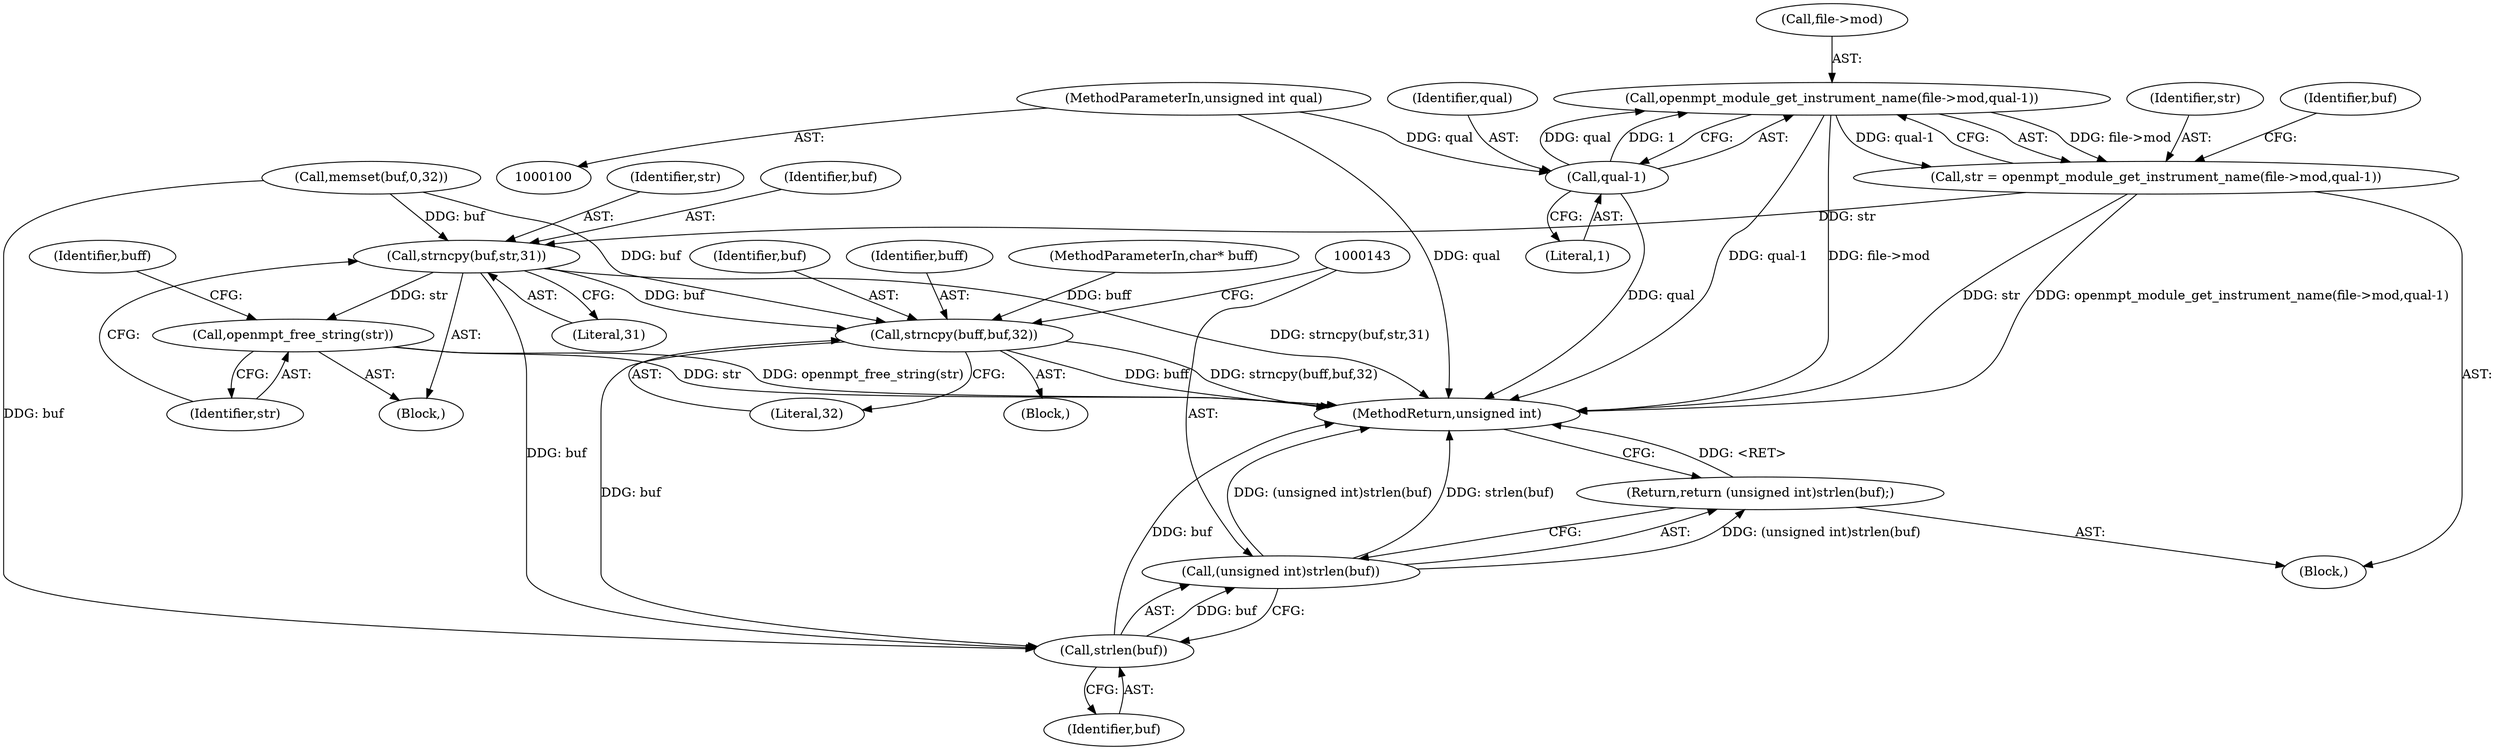digraph "0_openmpt_927688ddab43c2b203569de79407a899e734fabe@API" {
"1000114" [label="(Call,openmpt_module_get_instrument_name(file->mod,qual-1))"];
"1000118" [label="(Call,qual-1)"];
"1000102" [label="(MethodParameterIn,unsigned int qual)"];
"1000112" [label="(Call,str = openmpt_module_get_instrument_name(file->mod,qual-1))"];
"1000128" [label="(Call,strncpy(buf,str,31))"];
"1000132" [label="(Call,openmpt_free_string(str))"];
"1000137" [label="(Call,strncpy(buff,buf,32))"];
"1000144" [label="(Call,strlen(buf))"];
"1000142" [label="(Call,(unsigned int)strlen(buf))"];
"1000141" [label="(Return,return (unsigned int)strlen(buf);)"];
"1000121" [label="(Call,memset(buf,0,32))"];
"1000138" [label="(Identifier,buff)"];
"1000104" [label="(Block,)"];
"1000114" [label="(Call,openmpt_module_get_instrument_name(file->mod,qual-1))"];
"1000113" [label="(Identifier,str)"];
"1000145" [label="(Identifier,buf)"];
"1000132" [label="(Call,openmpt_free_string(str))"];
"1000112" [label="(Call,str = openmpt_module_get_instrument_name(file->mod,qual-1))"];
"1000130" [label="(Identifier,str)"];
"1000146" [label="(MethodReturn,unsigned int)"];
"1000115" [label="(Call,file->mod)"];
"1000140" [label="(Literal,32)"];
"1000103" [label="(MethodParameterIn,char* buff)"];
"1000122" [label="(Identifier,buf)"];
"1000129" [label="(Identifier,buf)"];
"1000131" [label="(Literal,31)"];
"1000137" [label="(Call,strncpy(buff,buf,32))"];
"1000118" [label="(Call,qual-1)"];
"1000135" [label="(Identifier,buff)"];
"1000102" [label="(MethodParameterIn,unsigned int qual)"];
"1000133" [label="(Identifier,str)"];
"1000136" [label="(Block,)"];
"1000119" [label="(Identifier,qual)"];
"1000144" [label="(Call,strlen(buf))"];
"1000120" [label="(Literal,1)"];
"1000142" [label="(Call,(unsigned int)strlen(buf))"];
"1000139" [label="(Identifier,buf)"];
"1000127" [label="(Block,)"];
"1000141" [label="(Return,return (unsigned int)strlen(buf);)"];
"1000128" [label="(Call,strncpy(buf,str,31))"];
"1000114" -> "1000112"  [label="AST: "];
"1000114" -> "1000118"  [label="CFG: "];
"1000115" -> "1000114"  [label="AST: "];
"1000118" -> "1000114"  [label="AST: "];
"1000112" -> "1000114"  [label="CFG: "];
"1000114" -> "1000146"  [label="DDG: qual-1"];
"1000114" -> "1000146"  [label="DDG: file->mod"];
"1000114" -> "1000112"  [label="DDG: file->mod"];
"1000114" -> "1000112"  [label="DDG: qual-1"];
"1000118" -> "1000114"  [label="DDG: qual"];
"1000118" -> "1000114"  [label="DDG: 1"];
"1000118" -> "1000120"  [label="CFG: "];
"1000119" -> "1000118"  [label="AST: "];
"1000120" -> "1000118"  [label="AST: "];
"1000118" -> "1000146"  [label="DDG: qual"];
"1000102" -> "1000118"  [label="DDG: qual"];
"1000102" -> "1000100"  [label="AST: "];
"1000102" -> "1000146"  [label="DDG: qual"];
"1000112" -> "1000104"  [label="AST: "];
"1000113" -> "1000112"  [label="AST: "];
"1000122" -> "1000112"  [label="CFG: "];
"1000112" -> "1000146"  [label="DDG: openmpt_module_get_instrument_name(file->mod,qual-1)"];
"1000112" -> "1000146"  [label="DDG: str"];
"1000112" -> "1000128"  [label="DDG: str"];
"1000128" -> "1000127"  [label="AST: "];
"1000128" -> "1000131"  [label="CFG: "];
"1000129" -> "1000128"  [label="AST: "];
"1000130" -> "1000128"  [label="AST: "];
"1000131" -> "1000128"  [label="AST: "];
"1000133" -> "1000128"  [label="CFG: "];
"1000128" -> "1000146"  [label="DDG: strncpy(buf,str,31)"];
"1000121" -> "1000128"  [label="DDG: buf"];
"1000128" -> "1000132"  [label="DDG: str"];
"1000128" -> "1000137"  [label="DDG: buf"];
"1000128" -> "1000144"  [label="DDG: buf"];
"1000132" -> "1000127"  [label="AST: "];
"1000132" -> "1000133"  [label="CFG: "];
"1000133" -> "1000132"  [label="AST: "];
"1000135" -> "1000132"  [label="CFG: "];
"1000132" -> "1000146"  [label="DDG: openmpt_free_string(str)"];
"1000132" -> "1000146"  [label="DDG: str"];
"1000137" -> "1000136"  [label="AST: "];
"1000137" -> "1000140"  [label="CFG: "];
"1000138" -> "1000137"  [label="AST: "];
"1000139" -> "1000137"  [label="AST: "];
"1000140" -> "1000137"  [label="AST: "];
"1000143" -> "1000137"  [label="CFG: "];
"1000137" -> "1000146"  [label="DDG: buff"];
"1000137" -> "1000146"  [label="DDG: strncpy(buff,buf,32)"];
"1000103" -> "1000137"  [label="DDG: buff"];
"1000121" -> "1000137"  [label="DDG: buf"];
"1000137" -> "1000144"  [label="DDG: buf"];
"1000144" -> "1000142"  [label="AST: "];
"1000144" -> "1000145"  [label="CFG: "];
"1000145" -> "1000144"  [label="AST: "];
"1000142" -> "1000144"  [label="CFG: "];
"1000144" -> "1000146"  [label="DDG: buf"];
"1000144" -> "1000142"  [label="DDG: buf"];
"1000121" -> "1000144"  [label="DDG: buf"];
"1000142" -> "1000141"  [label="AST: "];
"1000143" -> "1000142"  [label="AST: "];
"1000141" -> "1000142"  [label="CFG: "];
"1000142" -> "1000146"  [label="DDG: (unsigned int)strlen(buf)"];
"1000142" -> "1000146"  [label="DDG: strlen(buf)"];
"1000142" -> "1000141"  [label="DDG: (unsigned int)strlen(buf)"];
"1000141" -> "1000104"  [label="AST: "];
"1000146" -> "1000141"  [label="CFG: "];
"1000141" -> "1000146"  [label="DDG: <RET>"];
}
